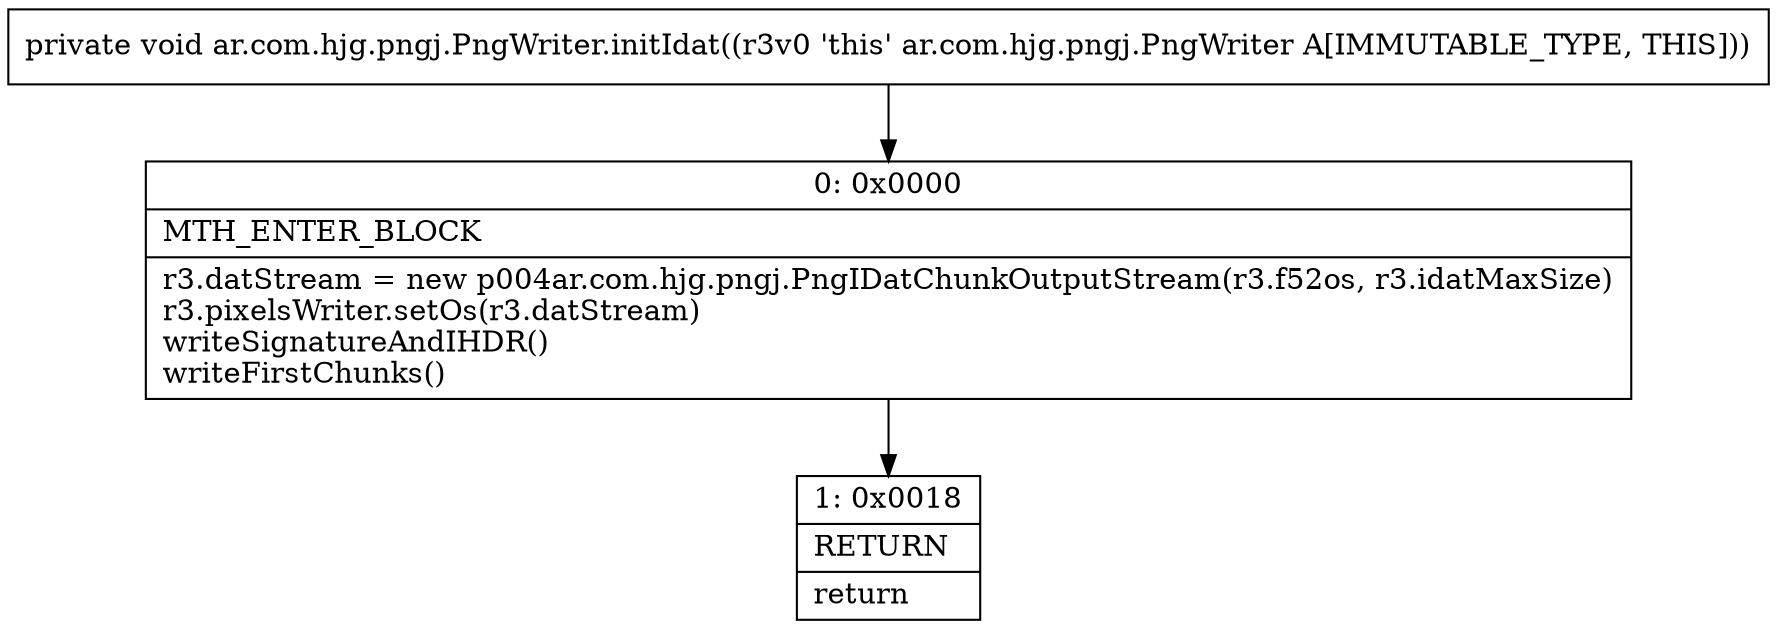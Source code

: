 digraph "CFG forar.com.hjg.pngj.PngWriter.initIdat()V" {
Node_0 [shape=record,label="{0\:\ 0x0000|MTH_ENTER_BLOCK\l|r3.datStream = new p004ar.com.hjg.pngj.PngIDatChunkOutputStream(r3.f52os, r3.idatMaxSize)\lr3.pixelsWriter.setOs(r3.datStream)\lwriteSignatureAndIHDR()\lwriteFirstChunks()\l}"];
Node_1 [shape=record,label="{1\:\ 0x0018|RETURN\l|return\l}"];
MethodNode[shape=record,label="{private void ar.com.hjg.pngj.PngWriter.initIdat((r3v0 'this' ar.com.hjg.pngj.PngWriter A[IMMUTABLE_TYPE, THIS])) }"];
MethodNode -> Node_0;
Node_0 -> Node_1;
}


